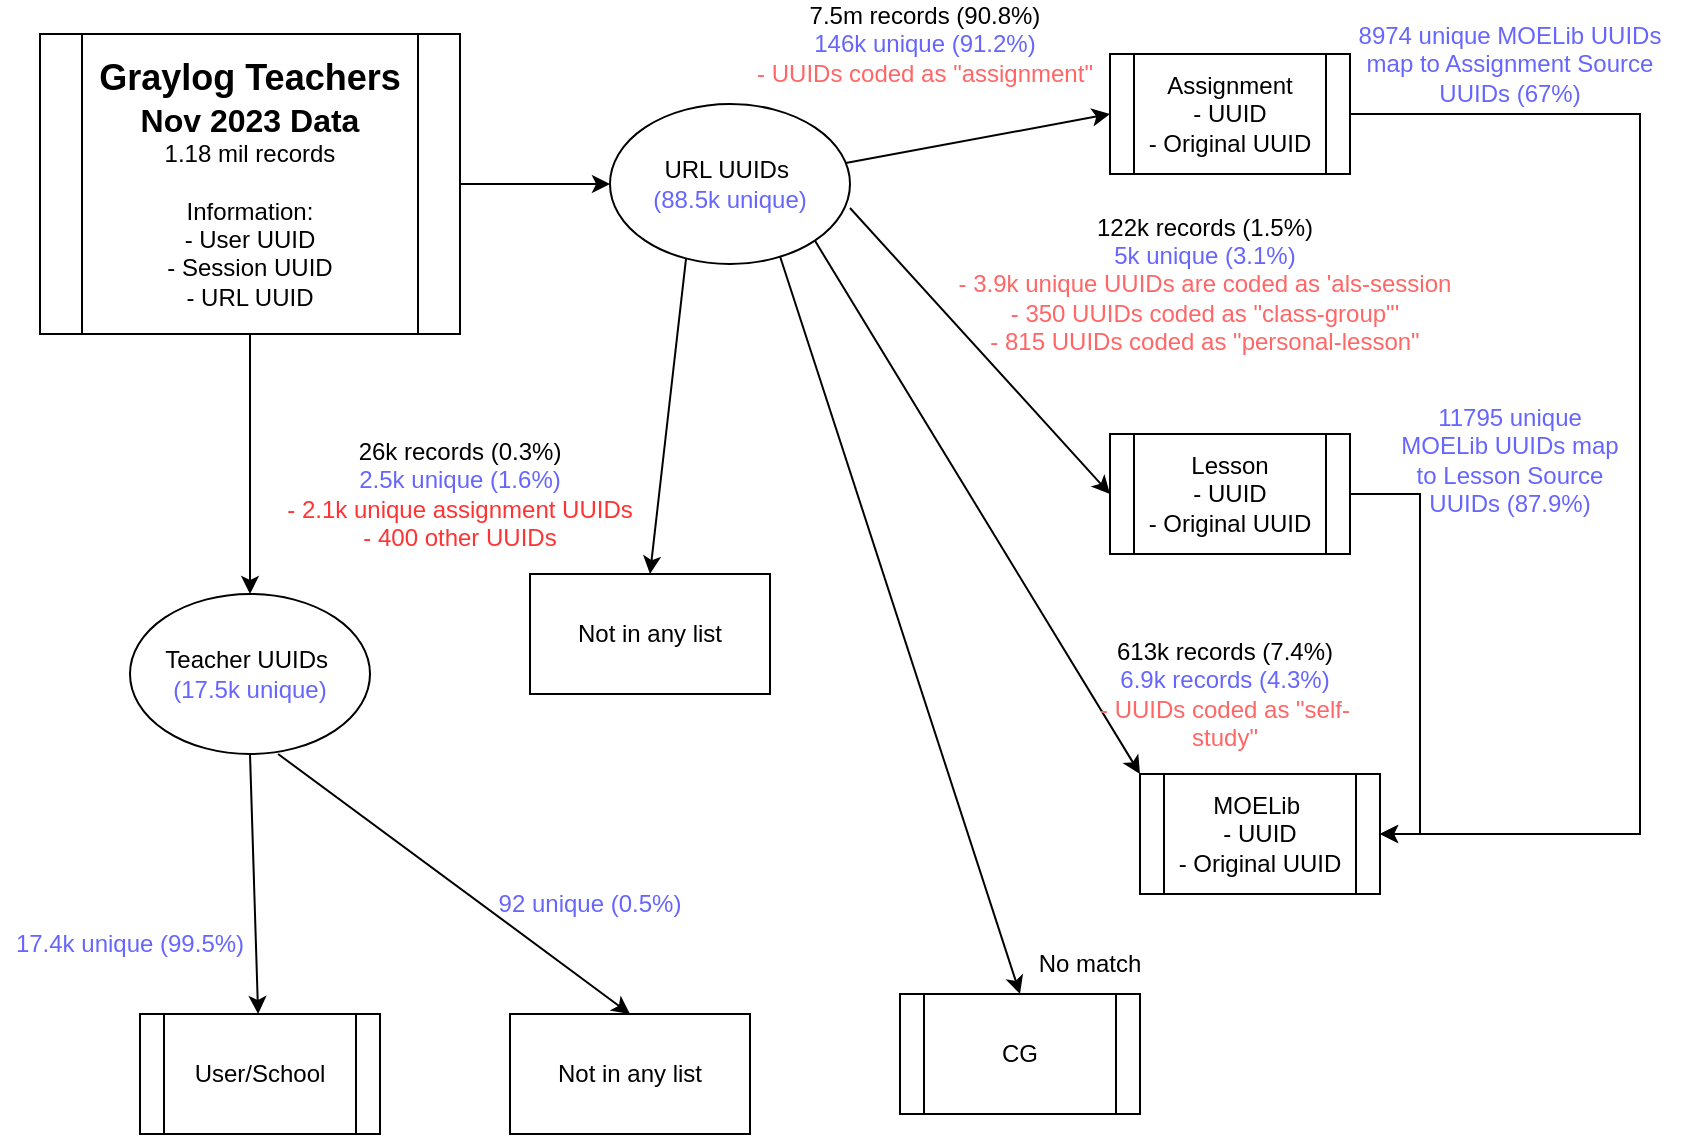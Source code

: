 <mxfile version="24.7.6">
  <diagram id="wFE0QG_FPsp0jaGvCLVb" name="Page-1">
    <mxGraphModel dx="1434" dy="746" grid="1" gridSize="10" guides="1" tooltips="1" connect="1" arrows="1" fold="1" page="1" pageScale="1" pageWidth="850" pageHeight="1100" math="0" shadow="0">
      <root>
        <mxCell id="0" />
        <mxCell id="1" parent="0" />
        <mxCell id="pp7dFvi1Cq4HVV2FVrHm-5" style="edgeStyle=orthogonalEdgeStyle;rounded=0;orthogonalLoop=1;jettySize=auto;html=1;" parent="1" source="pp7dFvi1Cq4HVV2FVrHm-1" target="pp7dFvi1Cq4HVV2FVrHm-2" edge="1">
          <mxGeometry relative="1" as="geometry" />
        </mxCell>
        <mxCell id="pp7dFvi1Cq4HVV2FVrHm-7" style="edgeStyle=orthogonalEdgeStyle;rounded=0;orthogonalLoop=1;jettySize=auto;html=1;" parent="1" source="pp7dFvi1Cq4HVV2FVrHm-1" target="pp7dFvi1Cq4HVV2FVrHm-6" edge="1">
          <mxGeometry relative="1" as="geometry" />
        </mxCell>
        <mxCell id="pp7dFvi1Cq4HVV2FVrHm-1" value="&lt;font style=&quot;font-size: 18px;&quot;&gt;&lt;b&gt;Graylog Teachers&lt;/b&gt;&lt;/font&gt;&lt;div&gt;&lt;font size=&quot;3&quot;&gt;&lt;b&gt;Nov 2023 Data&lt;/b&gt;&lt;/font&gt;&lt;/div&gt;&lt;div&gt;1.18 mil records&lt;/div&gt;&lt;div&gt;&lt;br&gt;&lt;/div&gt;&lt;div&gt;Information:&lt;br&gt;- User UUID&lt;/div&gt;&lt;div&gt;- Session UUID&lt;/div&gt;&lt;div&gt;- URL UUID&lt;/div&gt;" style="shape=process;whiteSpace=wrap;html=1;backgroundOutline=1;" parent="1" vertex="1">
          <mxGeometry x="30" y="30" width="210" height="150" as="geometry" />
        </mxCell>
        <mxCell id="pp7dFvi1Cq4HVV2FVrHm-2" value="URL UUIDs&amp;nbsp;&lt;div&gt;&lt;font color=&quot;#6666ff&quot;&gt;(88.5k unique)&lt;/font&gt;&lt;/div&gt;" style="ellipse;whiteSpace=wrap;html=1;" parent="1" vertex="1">
          <mxGeometry x="315" y="65" width="120" height="80" as="geometry" />
        </mxCell>
        <mxCell id="pp7dFvi1Cq4HVV2FVrHm-6" value="Teacher UUIDs&amp;nbsp;&lt;div&gt;&lt;font color=&quot;#6666ff&quot;&gt;(17.5k unique)&lt;/font&gt;&lt;/div&gt;" style="ellipse;whiteSpace=wrap;html=1;" parent="1" vertex="1">
          <mxGeometry x="75" y="310" width="120" height="80" as="geometry" />
        </mxCell>
        <mxCell id="5XDLLNpMgbm_Sm2Lj41F-2" style="edgeStyle=orthogonalEdgeStyle;rounded=0;orthogonalLoop=1;jettySize=auto;html=1;entryX=1;entryY=0.5;entryDx=0;entryDy=0;" parent="1" source="pp7dFvi1Cq4HVV2FVrHm-11" target="pp7dFvi1Cq4HVV2FVrHm-13" edge="1">
          <mxGeometry relative="1" as="geometry">
            <Array as="points">
              <mxPoint x="830" y="70" />
              <mxPoint x="830" y="430" />
            </Array>
          </mxGeometry>
        </mxCell>
        <mxCell id="pp7dFvi1Cq4HVV2FVrHm-11" value="Assignment&lt;div&gt;&lt;div&gt;- UUID&lt;/div&gt;&lt;/div&gt;&lt;div&gt;- Original UUID&lt;/div&gt;" style="shape=process;whiteSpace=wrap;html=1;backgroundOutline=1;" parent="1" vertex="1">
          <mxGeometry x="565" y="40" width="120" height="60" as="geometry" />
        </mxCell>
        <mxCell id="5XDLLNpMgbm_Sm2Lj41F-5" style="edgeStyle=orthogonalEdgeStyle;rounded=0;orthogonalLoop=1;jettySize=auto;html=1;entryX=1;entryY=0.5;entryDx=0;entryDy=0;" parent="1" source="pp7dFvi1Cq4HVV2FVrHm-12" target="pp7dFvi1Cq4HVV2FVrHm-13" edge="1">
          <mxGeometry relative="1" as="geometry">
            <Array as="points">
              <mxPoint x="720" y="260" />
              <mxPoint x="720" y="430" />
            </Array>
          </mxGeometry>
        </mxCell>
        <mxCell id="pp7dFvi1Cq4HVV2FVrHm-12" value="Lesson&lt;div&gt;- UUID&lt;/div&gt;&lt;div&gt;- Original UUID&lt;/div&gt;" style="shape=process;whiteSpace=wrap;html=1;backgroundOutline=1;" parent="1" vertex="1">
          <mxGeometry x="565" y="230" width="120" height="60" as="geometry" />
        </mxCell>
        <mxCell id="pp7dFvi1Cq4HVV2FVrHm-13" value="MOELib&amp;nbsp;&lt;div&gt;- UUID&lt;/div&gt;&lt;div&gt;- Original UUID&lt;/div&gt;" style="shape=process;whiteSpace=wrap;html=1;backgroundOutline=1;" parent="1" vertex="1">
          <mxGeometry x="580" y="400" width="120" height="60" as="geometry" />
        </mxCell>
        <mxCell id="pp7dFvi1Cq4HVV2FVrHm-14" value="CG" style="shape=process;whiteSpace=wrap;html=1;backgroundOutline=1;" parent="1" vertex="1">
          <mxGeometry x="460" y="510" width="120" height="60" as="geometry" />
        </mxCell>
        <mxCell id="pp7dFvi1Cq4HVV2FVrHm-15" value="" style="endArrow=classic;html=1;rounded=0;entryX=0;entryY=0.5;entryDx=0;entryDy=0;" parent="1" source="pp7dFvi1Cq4HVV2FVrHm-2" target="pp7dFvi1Cq4HVV2FVrHm-11" edge="1">
          <mxGeometry width="50" height="50" relative="1" as="geometry">
            <mxPoint x="195" y="350" as="sourcePoint" />
            <mxPoint x="245" y="300" as="targetPoint" />
          </mxGeometry>
        </mxCell>
        <mxCell id="pp7dFvi1Cq4HVV2FVrHm-16" value="" style="endArrow=classic;html=1;rounded=0;entryX=0;entryY=0.5;entryDx=0;entryDy=0;exitX=1;exitY=0.65;exitDx=0;exitDy=0;exitPerimeter=0;" parent="1" source="pp7dFvi1Cq4HVV2FVrHm-2" target="pp7dFvi1Cq4HVV2FVrHm-12" edge="1">
          <mxGeometry width="50" height="50" relative="1" as="geometry">
            <mxPoint x="195" y="350" as="sourcePoint" />
            <mxPoint x="245" y="300" as="targetPoint" />
          </mxGeometry>
        </mxCell>
        <mxCell id="pp7dFvi1Cq4HVV2FVrHm-17" value="" style="endArrow=classic;html=1;rounded=0;entryX=0;entryY=0;entryDx=0;entryDy=0;exitX=1;exitY=1;exitDx=0;exitDy=0;" parent="1" source="pp7dFvi1Cq4HVV2FVrHm-2" target="pp7dFvi1Cq4HVV2FVrHm-13" edge="1">
          <mxGeometry width="50" height="50" relative="1" as="geometry">
            <mxPoint x="195" y="350" as="sourcePoint" />
            <mxPoint x="245" y="300" as="targetPoint" />
          </mxGeometry>
        </mxCell>
        <mxCell id="pp7dFvi1Cq4HVV2FVrHm-18" value="" style="endArrow=classic;html=1;rounded=0;entryX=0.5;entryY=0;entryDx=0;entryDy=0;exitX=0.708;exitY=0.95;exitDx=0;exitDy=0;exitPerimeter=0;" parent="1" source="pp7dFvi1Cq4HVV2FVrHm-2" target="pp7dFvi1Cq4HVV2FVrHm-14" edge="1">
          <mxGeometry width="50" height="50" relative="1" as="geometry">
            <mxPoint x="195" y="350" as="sourcePoint" />
            <mxPoint x="245" y="300" as="targetPoint" />
          </mxGeometry>
        </mxCell>
        <mxCell id="pp7dFvi1Cq4HVV2FVrHm-21" value="Not in any list" style="rounded=0;whiteSpace=wrap;html=1;" parent="1" vertex="1">
          <mxGeometry x="275" y="300" width="120" height="60" as="geometry" />
        </mxCell>
        <mxCell id="pp7dFvi1Cq4HVV2FVrHm-22" value="" style="endArrow=classic;html=1;rounded=0;entryX=0.5;entryY=0;entryDx=0;entryDy=0;exitX=0.317;exitY=0.963;exitDx=0;exitDy=0;exitPerimeter=0;" parent="1" source="pp7dFvi1Cq4HVV2FVrHm-2" target="pp7dFvi1Cq4HVV2FVrHm-21" edge="1">
          <mxGeometry width="50" height="50" relative="1" as="geometry">
            <mxPoint x="195" y="350" as="sourcePoint" />
            <mxPoint x="245" y="300" as="targetPoint" />
          </mxGeometry>
        </mxCell>
        <mxCell id="pp7dFvi1Cq4HVV2FVrHm-23" value="&lt;div&gt;7.5m records (90.8%)&lt;/div&gt;&lt;font color=&quot;#6666ff&quot;&gt;146k unique (91.2%)&lt;/font&gt;&lt;div&gt;&lt;span style=&quot;caret-color: rgb(102, 102, 255);&quot;&gt;&lt;font color=&quot;#ff6666&quot;&gt;- UUIDs coded as &quot;assignment&quot;&lt;/font&gt;&lt;/span&gt;&lt;/div&gt;" style="text;html=1;align=center;verticalAlign=middle;whiteSpace=wrap;rounded=0;" parent="1" vertex="1">
          <mxGeometry x="385" y="20" width="175" height="30" as="geometry" />
        </mxCell>
        <mxCell id="pp7dFvi1Cq4HVV2FVrHm-24" value="&lt;div&gt;122k records (1.5%)&lt;/div&gt;&lt;font color=&quot;#6666ff&quot;&gt;5k unique (3.1%)&lt;/font&gt;&lt;div&gt;&lt;span style=&quot;caret-color: rgb(102, 102, 255);&quot;&gt;&lt;font color=&quot;#ff6666&quot;&gt;- 3.9k unique UUIDs are coded as &#39;als-session&lt;/font&gt;&lt;/span&gt;&lt;/div&gt;&lt;div&gt;&lt;font color=&quot;#ff6666&quot;&gt;&lt;span style=&quot;caret-color: rgb(102, 102, 255);&quot;&gt;- 350 UUIDs coded as &quot;class-group&quot;&lt;/span&gt;&lt;span style=&quot;caret-color: rgb(102, 102, 255);&quot;&gt;&#39;&lt;/span&gt;&lt;/font&gt;&lt;/div&gt;&lt;div&gt;&lt;span style=&quot;caret-color: rgb(102, 102, 255);&quot;&gt;&lt;font color=&quot;#ff6666&quot;&gt;- 815 UUIDs coded as &quot;personal-lesson&quot;&lt;/font&gt;&lt;/span&gt;&lt;/div&gt;" style="text;html=1;align=center;verticalAlign=middle;whiteSpace=wrap;rounded=0;" parent="1" vertex="1">
          <mxGeometry x="480" y="140" width="265" height="30" as="geometry" />
        </mxCell>
        <mxCell id="pp7dFvi1Cq4HVV2FVrHm-25" value="&lt;div&gt;613k records (7.4%)&lt;br&gt;&lt;/div&gt;&lt;font color=&quot;#6666ff&quot;&gt;6.9k records (4.3%)&lt;/font&gt;&lt;div&gt;&lt;font color=&quot;#ff6666&quot;&gt;- UUIDs coded as &quot;self-study&quot;&lt;/font&gt;&lt;/div&gt;" style="text;html=1;align=center;verticalAlign=middle;whiteSpace=wrap;rounded=0;" parent="1" vertex="1">
          <mxGeometry x="545" y="330" width="155" height="60" as="geometry" />
        </mxCell>
        <mxCell id="pp7dFvi1Cq4HVV2FVrHm-26" value="&lt;div&gt;26k records (0.3%)&lt;/div&gt;&lt;font color=&quot;#6666ff&quot;&gt;2.5k unique&amp;nbsp;&lt;/font&gt;&lt;span style=&quot;color: rgb(102, 102, 255);&quot;&gt;(1.6%)&lt;/span&gt;&lt;div&gt;&lt;font color=&quot;#ff3333&quot;&gt;- 2.1k unique assignment UUIDs&lt;/font&gt;&lt;/div&gt;&lt;div&gt;&lt;font color=&quot;#ff3333&quot;&gt;&lt;span style=&quot;caret-color: rgb(255, 51, 51);&quot;&gt;- 400 other UUIDs&lt;/span&gt;&lt;/font&gt;&lt;/div&gt;" style="text;html=1;align=center;verticalAlign=middle;whiteSpace=wrap;rounded=0;" parent="1" vertex="1">
          <mxGeometry x="150" y="245" width="180" height="30" as="geometry" />
        </mxCell>
        <mxCell id="pp7dFvi1Cq4HVV2FVrHm-27" value="User/School" style="shape=process;whiteSpace=wrap;html=1;backgroundOutline=1;" parent="1" vertex="1">
          <mxGeometry x="80" y="520" width="120" height="60" as="geometry" />
        </mxCell>
        <mxCell id="pp7dFvi1Cq4HVV2FVrHm-28" value="" style="endArrow=classic;html=1;rounded=0;exitX=0.5;exitY=1;exitDx=0;exitDy=0;" parent="1" source="pp7dFvi1Cq4HVV2FVrHm-6" target="pp7dFvi1Cq4HVV2FVrHm-27" edge="1">
          <mxGeometry width="50" height="50" relative="1" as="geometry">
            <mxPoint x="280" y="320" as="sourcePoint" />
            <mxPoint x="330" y="270" as="targetPoint" />
          </mxGeometry>
        </mxCell>
        <mxCell id="pp7dFvi1Cq4HVV2FVrHm-29" value="&lt;font color=&quot;#6666ff&quot;&gt;17.4k unique (99.5%)&lt;/font&gt;" style="text;html=1;align=center;verticalAlign=middle;whiteSpace=wrap;rounded=0;" parent="1" vertex="1">
          <mxGeometry x="10" y="470" width="130" height="30" as="geometry" />
        </mxCell>
        <mxCell id="pp7dFvi1Cq4HVV2FVrHm-30" value="Not in any list" style="rounded=0;whiteSpace=wrap;html=1;" parent="1" vertex="1">
          <mxGeometry x="265" y="520" width="120" height="60" as="geometry" />
        </mxCell>
        <mxCell id="pp7dFvi1Cq4HVV2FVrHm-31" value="" style="endArrow=classic;html=1;rounded=0;exitX=0.617;exitY=1;exitDx=0;exitDy=0;exitPerimeter=0;entryX=0.5;entryY=0;entryDx=0;entryDy=0;" parent="1" source="pp7dFvi1Cq4HVV2FVrHm-6" target="pp7dFvi1Cq4HVV2FVrHm-30" edge="1">
          <mxGeometry width="50" height="50" relative="1" as="geometry">
            <mxPoint x="280" y="300" as="sourcePoint" />
            <mxPoint x="330" y="250" as="targetPoint" />
          </mxGeometry>
        </mxCell>
        <mxCell id="pp7dFvi1Cq4HVV2FVrHm-32" value="&lt;font color=&quot;#6666ff&quot;&gt;92 unique (0.5%)&lt;/font&gt;" style="text;html=1;align=center;verticalAlign=middle;whiteSpace=wrap;rounded=0;" parent="1" vertex="1">
          <mxGeometry x="250" y="450" width="110" height="30" as="geometry" />
        </mxCell>
        <mxCell id="pp7dFvi1Cq4HVV2FVrHm-34" value="No match" style="text;html=1;align=center;verticalAlign=middle;whiteSpace=wrap;rounded=0;" parent="1" vertex="1">
          <mxGeometry x="495" y="480" width="120" height="30" as="geometry" />
        </mxCell>
        <mxCell id="5XDLLNpMgbm_Sm2Lj41F-3" value="&lt;font color=&quot;#6666ff&quot;&gt;8974 unique MOELib UUIDs map to Assignment Source UUIDs (67%)&lt;/font&gt;" style="text;html=1;align=center;verticalAlign=middle;whiteSpace=wrap;rounded=0;" parent="1" vertex="1">
          <mxGeometry x="680" y="30" width="170" height="30" as="geometry" />
        </mxCell>
        <mxCell id="5XDLLNpMgbm_Sm2Lj41F-6" value="&lt;font color=&quot;#6666ff&quot;&gt;11795 unique MOELib UUIDs map to Lesson Source UUIDs (87.9%)&lt;/font&gt;" style="text;html=1;align=center;verticalAlign=middle;whiteSpace=wrap;rounded=0;" parent="1" vertex="1">
          <mxGeometry x="705" y="240" width="120" height="5" as="geometry" />
        </mxCell>
      </root>
    </mxGraphModel>
  </diagram>
</mxfile>
